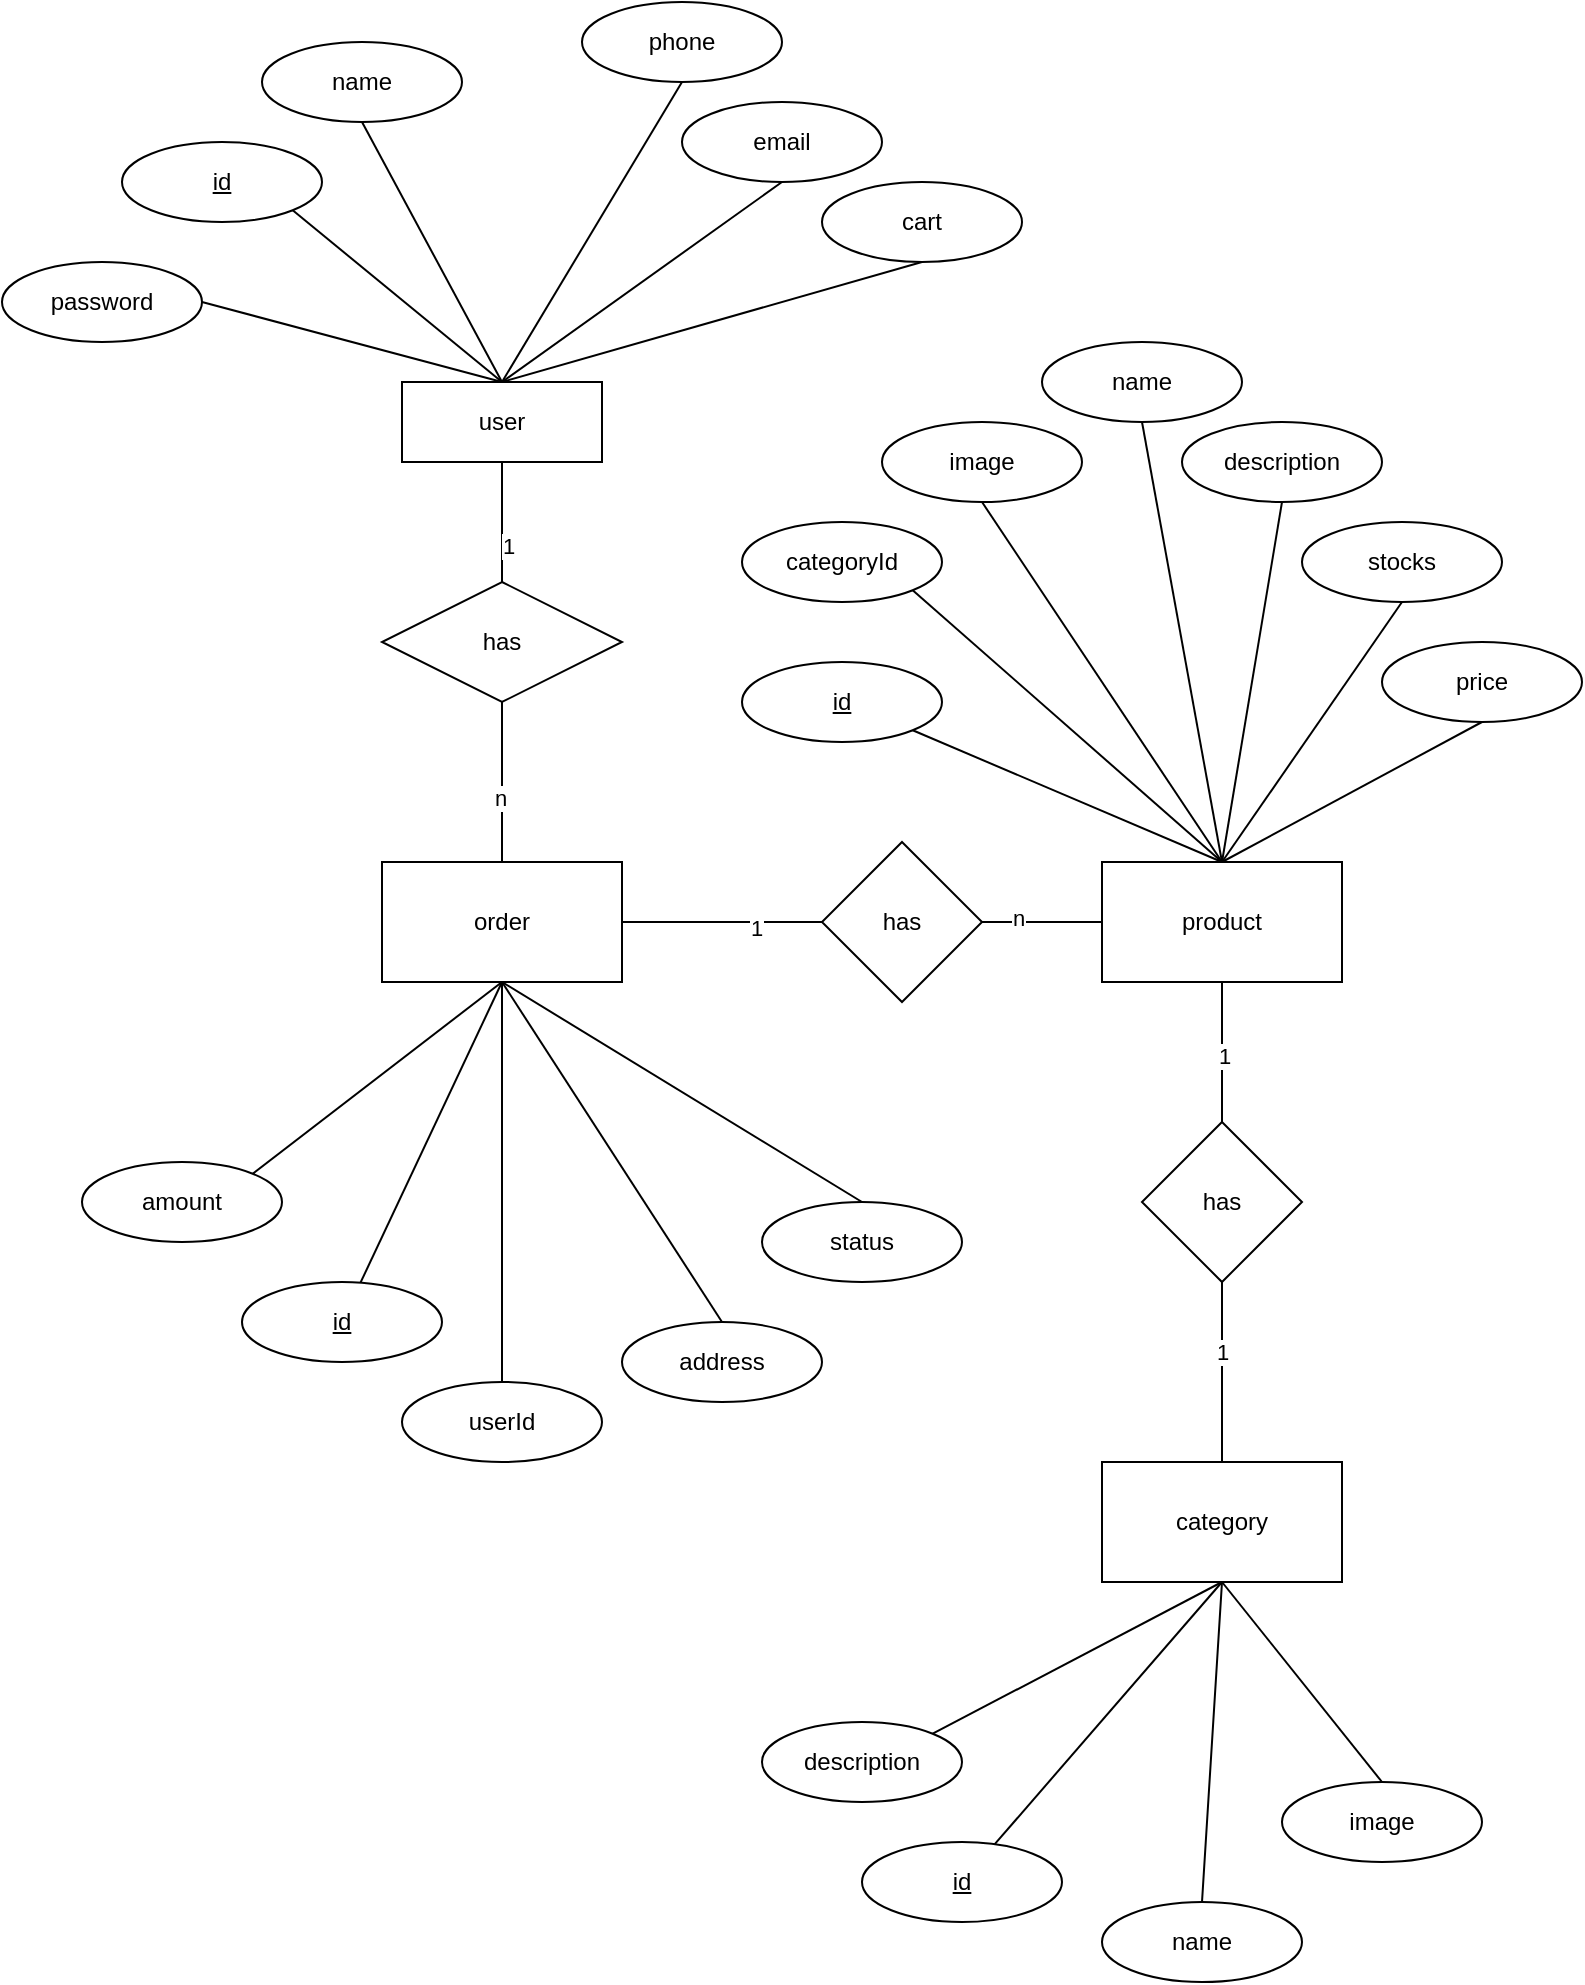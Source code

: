 <mxfile version="24.2.1" type="github">
  <diagram id="R2lEEEUBdFMjLlhIrx00" name="Page-1">
    <mxGraphModel dx="1259" dy="673" grid="1" gridSize="10" guides="1" tooltips="1" connect="1" arrows="1" fold="1" page="1" pageScale="1" pageWidth="850" pageHeight="1100" math="0" shadow="0" extFonts="Permanent Marker^https://fonts.googleapis.com/css?family=Permanent+Marker">
      <root>
        <mxCell id="0" />
        <mxCell id="1" parent="0" />
        <mxCell id="UcPua-DJIdnO7vjkErRE-25" value="user" style="whiteSpace=wrap;html=1;align=center;" parent="1" vertex="1">
          <mxGeometry x="360" y="190" width="100" height="40" as="geometry" />
        </mxCell>
        <mxCell id="UcPua-DJIdnO7vjkErRE-26" value="id" style="ellipse;whiteSpace=wrap;html=1;align=center;fontStyle=4;" parent="1" vertex="1">
          <mxGeometry x="220" y="70" width="100" height="40" as="geometry" />
        </mxCell>
        <mxCell id="UcPua-DJIdnO7vjkErRE-28" value="" style="endArrow=none;html=1;rounded=0;exitX=1;exitY=1;exitDx=0;exitDy=0;entryX=0.5;entryY=0;entryDx=0;entryDy=0;" parent="1" source="UcPua-DJIdnO7vjkErRE-26" target="UcPua-DJIdnO7vjkErRE-25" edge="1">
          <mxGeometry relative="1" as="geometry">
            <mxPoint x="330" y="210" as="sourcePoint" />
            <mxPoint x="490" y="210" as="targetPoint" />
          </mxGeometry>
        </mxCell>
        <mxCell id="UcPua-DJIdnO7vjkErRE-41" value="name" style="ellipse;whiteSpace=wrap;html=1;align=center;" parent="1" vertex="1">
          <mxGeometry x="290" y="20" width="100" height="40" as="geometry" />
        </mxCell>
        <mxCell id="UcPua-DJIdnO7vjkErRE-42" value="" style="endArrow=none;html=1;rounded=0;exitX=0.5;exitY=1;exitDx=0;exitDy=0;" parent="1" source="UcPua-DJIdnO7vjkErRE-41" edge="1">
          <mxGeometry relative="1" as="geometry">
            <mxPoint x="420" y="110" as="sourcePoint" />
            <mxPoint x="410" y="190" as="targetPoint" />
          </mxGeometry>
        </mxCell>
        <mxCell id="UcPua-DJIdnO7vjkErRE-45" value="phone" style="ellipse;whiteSpace=wrap;html=1;align=center;" parent="1" vertex="1">
          <mxGeometry x="450" width="100" height="40" as="geometry" />
        </mxCell>
        <mxCell id="UcPua-DJIdnO7vjkErRE-46" value="" style="endArrow=none;html=1;rounded=0;exitX=0.5;exitY=1;exitDx=0;exitDy=0;entryX=0.5;entryY=0;entryDx=0;entryDy=0;" parent="1" source="UcPua-DJIdnO7vjkErRE-45" target="UcPua-DJIdnO7vjkErRE-25" edge="1">
          <mxGeometry relative="1" as="geometry">
            <mxPoint x="635" y="90" as="sourcePoint" />
            <mxPoint x="500" y="180" as="targetPoint" />
          </mxGeometry>
        </mxCell>
        <mxCell id="UcPua-DJIdnO7vjkErRE-47" value="email" style="ellipse;whiteSpace=wrap;html=1;align=center;" parent="1" vertex="1">
          <mxGeometry x="500" y="50" width="100" height="40" as="geometry" />
        </mxCell>
        <mxCell id="UcPua-DJIdnO7vjkErRE-48" value="" style="endArrow=none;html=1;rounded=0;exitX=0.5;exitY=1;exitDx=0;exitDy=0;" parent="1" source="UcPua-DJIdnO7vjkErRE-47" edge="1">
          <mxGeometry relative="1" as="geometry">
            <mxPoint x="735" y="140" as="sourcePoint" />
            <mxPoint x="410" y="190" as="targetPoint" />
          </mxGeometry>
        </mxCell>
        <mxCell id="UcPua-DJIdnO7vjkErRE-49" value="cart" style="ellipse;whiteSpace=wrap;html=1;align=center;" parent="1" vertex="1">
          <mxGeometry x="570" y="90" width="100" height="40" as="geometry" />
        </mxCell>
        <mxCell id="UcPua-DJIdnO7vjkErRE-50" value="" style="endArrow=none;html=1;rounded=0;exitX=0.5;exitY=1;exitDx=0;exitDy=0;entryX=0.5;entryY=0;entryDx=0;entryDy=0;" parent="1" source="UcPua-DJIdnO7vjkErRE-49" target="UcPua-DJIdnO7vjkErRE-25" edge="1">
          <mxGeometry relative="1" as="geometry">
            <mxPoint x="805" y="180" as="sourcePoint" />
            <mxPoint x="480" y="230" as="targetPoint" />
          </mxGeometry>
        </mxCell>
        <mxCell id="UcPua-DJIdnO7vjkErRE-54" value="password" style="ellipse;whiteSpace=wrap;html=1;align=center;" parent="1" vertex="1">
          <mxGeometry x="160" y="130" width="100" height="40" as="geometry" />
        </mxCell>
        <mxCell id="UcPua-DJIdnO7vjkErRE-55" value="" style="endArrow=none;html=1;rounded=0;exitX=1;exitY=0.5;exitDx=0;exitDy=0;entryX=0.5;entryY=0;entryDx=0;entryDy=0;" parent="1" source="UcPua-DJIdnO7vjkErRE-54" target="UcPua-DJIdnO7vjkErRE-25" edge="1">
          <mxGeometry relative="1" as="geometry">
            <mxPoint x="430" y="120" as="sourcePoint" />
            <mxPoint x="420" y="200" as="targetPoint" />
          </mxGeometry>
        </mxCell>
        <mxCell id="UcPua-DJIdnO7vjkErRE-57" value="has" style="shape=rhombus;perimeter=rhombusPerimeter;whiteSpace=wrap;html=1;align=center;" parent="1" vertex="1">
          <mxGeometry x="350" y="290" width="120" height="60" as="geometry" />
        </mxCell>
        <mxCell id="UcPua-DJIdnO7vjkErRE-63" value="order" style="whiteSpace=wrap;html=1;" parent="1" vertex="1">
          <mxGeometry x="350" y="430" width="120" height="60" as="geometry" />
        </mxCell>
        <mxCell id="UcPua-DJIdnO7vjkErRE-69" value="has" style="rhombus;whiteSpace=wrap;html=1;" parent="1" vertex="1">
          <mxGeometry x="570" y="420" width="80" height="80" as="geometry" />
        </mxCell>
        <mxCell id="UcPua-DJIdnO7vjkErRE-71" value="product" style="whiteSpace=wrap;html=1;" parent="1" vertex="1">
          <mxGeometry x="710" y="430" width="120" height="60" as="geometry" />
        </mxCell>
        <mxCell id="UcPua-DJIdnO7vjkErRE-73" value="has" style="rhombus;whiteSpace=wrap;html=1;" parent="1" vertex="1">
          <mxGeometry x="730" y="560" width="80" height="80" as="geometry" />
        </mxCell>
        <mxCell id="UcPua-DJIdnO7vjkErRE-75" value="category" style="whiteSpace=wrap;html=1;" parent="1" vertex="1">
          <mxGeometry x="710" y="730" width="120" height="60" as="geometry" />
        </mxCell>
        <mxCell id="UcPua-DJIdnO7vjkErRE-110" value="id" style="ellipse;whiteSpace=wrap;html=1;align=center;fontStyle=4;" parent="1" vertex="1">
          <mxGeometry x="530" y="330" width="100" height="40" as="geometry" />
        </mxCell>
        <mxCell id="UcPua-DJIdnO7vjkErRE-111" value="" style="endArrow=none;html=1;rounded=0;exitX=1;exitY=1;exitDx=0;exitDy=0;entryX=0.5;entryY=0;entryDx=0;entryDy=0;" parent="1" source="UcPua-DJIdnO7vjkErRE-110" edge="1">
          <mxGeometry relative="1" as="geometry">
            <mxPoint x="690" y="450" as="sourcePoint" />
            <mxPoint x="770" y="430" as="targetPoint" />
          </mxGeometry>
        </mxCell>
        <mxCell id="UcPua-DJIdnO7vjkErRE-114" value="name" style="ellipse;whiteSpace=wrap;html=1;align=center;" parent="1" vertex="1">
          <mxGeometry x="680" y="170" width="100" height="40" as="geometry" />
        </mxCell>
        <mxCell id="UcPua-DJIdnO7vjkErRE-115" value="" style="endArrow=none;html=1;rounded=0;exitX=0.5;exitY=1;exitDx=0;exitDy=0;" parent="1" source="UcPua-DJIdnO7vjkErRE-114" edge="1">
          <mxGeometry relative="1" as="geometry">
            <mxPoint x="905" y="340" as="sourcePoint" />
            <mxPoint x="770" y="430" as="targetPoint" />
          </mxGeometry>
        </mxCell>
        <mxCell id="UcPua-DJIdnO7vjkErRE-118" value="stocks" style="ellipse;whiteSpace=wrap;html=1;align=center;" parent="1" vertex="1">
          <mxGeometry x="810" y="260" width="100" height="40" as="geometry" />
        </mxCell>
        <mxCell id="UcPua-DJIdnO7vjkErRE-119" value="" style="endArrow=none;html=1;rounded=0;exitX=0.5;exitY=1;exitDx=0;exitDy=0;" parent="1" source="UcPua-DJIdnO7vjkErRE-118" edge="1">
          <mxGeometry relative="1" as="geometry">
            <mxPoint x="1095" y="380" as="sourcePoint" />
            <mxPoint x="770" y="430" as="targetPoint" />
          </mxGeometry>
        </mxCell>
        <mxCell id="UcPua-DJIdnO7vjkErRE-120" value="price" style="ellipse;whiteSpace=wrap;html=1;align=center;" parent="1" vertex="1">
          <mxGeometry x="850" y="320" width="100" height="40" as="geometry" />
        </mxCell>
        <mxCell id="UcPua-DJIdnO7vjkErRE-121" value="" style="endArrow=none;html=1;rounded=0;exitX=0.5;exitY=1;exitDx=0;exitDy=0;entryX=0.5;entryY=0;entryDx=0;entryDy=0;" parent="1" source="UcPua-DJIdnO7vjkErRE-120" edge="1">
          <mxGeometry relative="1" as="geometry">
            <mxPoint x="1165" y="420" as="sourcePoint" />
            <mxPoint x="770" y="430" as="targetPoint" />
          </mxGeometry>
        </mxCell>
        <mxCell id="UcPua-DJIdnO7vjkErRE-122" value="categoryId" style="ellipse;whiteSpace=wrap;html=1;align=center;" parent="1" vertex="1">
          <mxGeometry x="530" y="260" width="100" height="40" as="geometry" />
        </mxCell>
        <mxCell id="UcPua-DJIdnO7vjkErRE-123" value="" style="endArrow=none;html=1;rounded=0;exitX=1;exitY=1;exitDx=0;exitDy=0;entryX=0.5;entryY=0;entryDx=0;entryDy=0;" parent="1" source="UcPua-DJIdnO7vjkErRE-122" edge="1">
          <mxGeometry relative="1" as="geometry">
            <mxPoint x="790" y="360" as="sourcePoint" />
            <mxPoint x="770" y="430" as="targetPoint" />
          </mxGeometry>
        </mxCell>
        <mxCell id="UcPua-DJIdnO7vjkErRE-124" value="description" style="ellipse;whiteSpace=wrap;html=1;align=center;" parent="1" vertex="1">
          <mxGeometry x="750" y="210" width="100" height="40" as="geometry" />
        </mxCell>
        <mxCell id="UcPua-DJIdnO7vjkErRE-125" value="" style="endArrow=none;html=1;rounded=0;exitX=0.5;exitY=1;exitDx=0;exitDy=0;entryX=0.5;entryY=0;entryDx=0;entryDy=0;" parent="1" source="UcPua-DJIdnO7vjkErRE-124" target="UcPua-DJIdnO7vjkErRE-71" edge="1">
          <mxGeometry relative="1" as="geometry">
            <mxPoint x="1055" y="330" as="sourcePoint" />
            <mxPoint x="730" y="380" as="targetPoint" />
          </mxGeometry>
        </mxCell>
        <mxCell id="UcPua-DJIdnO7vjkErRE-126" value="image" style="ellipse;whiteSpace=wrap;html=1;align=center;" parent="1" vertex="1">
          <mxGeometry x="600" y="210" width="100" height="40" as="geometry" />
        </mxCell>
        <mxCell id="UcPua-DJIdnO7vjkErRE-127" value="" style="endArrow=none;html=1;rounded=0;exitX=0.5;exitY=1;exitDx=0;exitDy=0;entryX=0.5;entryY=0;entryDx=0;entryDy=0;" parent="1" source="UcPua-DJIdnO7vjkErRE-126" target="UcPua-DJIdnO7vjkErRE-71" edge="1">
          <mxGeometry relative="1" as="geometry">
            <mxPoint x="835" y="400" as="sourcePoint" />
            <mxPoint x="770" y="470" as="targetPoint" />
          </mxGeometry>
        </mxCell>
        <mxCell id="UcPua-DJIdnO7vjkErRE-140" value="id" style="ellipse;whiteSpace=wrap;html=1;align=center;fontStyle=4;direction=east;" parent="1" vertex="1">
          <mxGeometry x="280" y="640" width="100" height="40" as="geometry" />
        </mxCell>
        <mxCell id="UcPua-DJIdnO7vjkErRE-141" value="" style="endArrow=none;html=1;rounded=0;entryX=0.5;entryY=1;entryDx=0;entryDy=0;" parent="1" source="UcPua-DJIdnO7vjkErRE-140" target="UcPua-DJIdnO7vjkErRE-63" edge="1">
          <mxGeometry relative="1" as="geometry">
            <mxPoint x="310" y="780" as="sourcePoint" />
            <mxPoint x="390" y="760" as="targetPoint" />
          </mxGeometry>
        </mxCell>
        <mxCell id="UcPua-DJIdnO7vjkErRE-142" value="userId" style="ellipse;whiteSpace=wrap;html=1;align=center;direction=east;" parent="1" vertex="1">
          <mxGeometry x="360" y="690" width="100" height="40" as="geometry" />
        </mxCell>
        <mxCell id="UcPua-DJIdnO7vjkErRE-143" value="" style="endArrow=none;html=1;rounded=0;exitX=0.5;exitY=0;exitDx=0;exitDy=0;entryX=0.5;entryY=1;entryDx=0;entryDy=0;" parent="1" source="UcPua-DJIdnO7vjkErRE-142" target="UcPua-DJIdnO7vjkErRE-63" edge="1">
          <mxGeometry relative="1" as="geometry">
            <mxPoint x="400" y="680" as="sourcePoint" />
            <mxPoint x="390" y="760" as="targetPoint" />
          </mxGeometry>
        </mxCell>
        <mxCell id="UcPua-DJIdnO7vjkErRE-144" value="address" style="ellipse;whiteSpace=wrap;html=1;align=center;direction=east;" parent="1" vertex="1">
          <mxGeometry x="470" y="660" width="100" height="40" as="geometry" />
        </mxCell>
        <mxCell id="UcPua-DJIdnO7vjkErRE-145" value="" style="endArrow=none;html=1;rounded=0;exitX=0.5;exitY=0;exitDx=0;exitDy=0;entryX=0.5;entryY=1;entryDx=0;entryDy=0;" parent="1" source="UcPua-DJIdnO7vjkErRE-144" target="UcPua-DJIdnO7vjkErRE-63" edge="1">
          <mxGeometry relative="1" as="geometry">
            <mxPoint x="525" y="670" as="sourcePoint" />
            <mxPoint x="390" y="760" as="targetPoint" />
          </mxGeometry>
        </mxCell>
        <mxCell id="UcPua-DJIdnO7vjkErRE-146" value="status" style="ellipse;whiteSpace=wrap;html=1;align=center;direction=east;" parent="1" vertex="1">
          <mxGeometry x="540" y="600" width="100" height="40" as="geometry" />
        </mxCell>
        <mxCell id="UcPua-DJIdnO7vjkErRE-147" value="" style="endArrow=none;html=1;rounded=0;exitX=0.5;exitY=0;exitDx=0;exitDy=0;entryX=0.5;entryY=1;entryDx=0;entryDy=0;" parent="1" source="UcPua-DJIdnO7vjkErRE-146" target="UcPua-DJIdnO7vjkErRE-63" edge="1">
          <mxGeometry relative="1" as="geometry">
            <mxPoint x="615" y="660" as="sourcePoint" />
            <mxPoint x="390" y="760" as="targetPoint" />
          </mxGeometry>
        </mxCell>
        <mxCell id="UcPua-DJIdnO7vjkErRE-152" value="amount" style="ellipse;whiteSpace=wrap;html=1;align=center;direction=east;" parent="1" vertex="1">
          <mxGeometry x="200" y="580" width="100" height="40" as="geometry" />
        </mxCell>
        <mxCell id="UcPua-DJIdnO7vjkErRE-153" value="" style="endArrow=none;html=1;rounded=0;exitX=1;exitY=0;exitDx=0;exitDy=0;entryX=0.5;entryY=1;entryDx=0;entryDy=0;" parent="1" source="UcPua-DJIdnO7vjkErRE-152" target="UcPua-DJIdnO7vjkErRE-63" edge="1">
          <mxGeometry relative="1" as="geometry">
            <mxPoint x="410" y="690" as="sourcePoint" />
            <mxPoint x="390" y="760" as="targetPoint" />
          </mxGeometry>
        </mxCell>
        <mxCell id="UcPua-DJIdnO7vjkErRE-185" value="id" style="ellipse;whiteSpace=wrap;html=1;align=center;fontStyle=4;direction=east;" parent="1" vertex="1">
          <mxGeometry x="590" y="920" width="100" height="40" as="geometry" />
        </mxCell>
        <mxCell id="UcPua-DJIdnO7vjkErRE-186" value="" style="endArrow=none;html=1;rounded=0;entryX=0.5;entryY=1;entryDx=0;entryDy=0;" parent="1" source="UcPua-DJIdnO7vjkErRE-185" edge="1">
          <mxGeometry relative="1" as="geometry">
            <mxPoint x="670" y="1080" as="sourcePoint" />
            <mxPoint x="770" y="790" as="targetPoint" />
          </mxGeometry>
        </mxCell>
        <mxCell id="UcPua-DJIdnO7vjkErRE-187" value="name" style="ellipse;whiteSpace=wrap;html=1;align=center;direction=east;" parent="1" vertex="1">
          <mxGeometry x="710" y="950" width="100" height="40" as="geometry" />
        </mxCell>
        <mxCell id="UcPua-DJIdnO7vjkErRE-188" value="" style="endArrow=none;html=1;rounded=0;exitX=0.5;exitY=0;exitDx=0;exitDy=0;entryX=0.5;entryY=1;entryDx=0;entryDy=0;" parent="1" source="UcPua-DJIdnO7vjkErRE-187" edge="1">
          <mxGeometry relative="1" as="geometry">
            <mxPoint x="760" y="980" as="sourcePoint" />
            <mxPoint x="770" y="790" as="targetPoint" />
          </mxGeometry>
        </mxCell>
        <mxCell id="UcPua-DJIdnO7vjkErRE-189" value="image" style="ellipse;whiteSpace=wrap;html=1;align=center;direction=east;" parent="1" vertex="1">
          <mxGeometry x="800" y="890" width="100" height="40" as="geometry" />
        </mxCell>
        <mxCell id="UcPua-DJIdnO7vjkErRE-190" value="" style="endArrow=none;html=1;rounded=0;exitX=0.5;exitY=0;exitDx=0;exitDy=0;entryX=0.5;entryY=1;entryDx=0;entryDy=0;" parent="1" source="UcPua-DJIdnO7vjkErRE-189" edge="1">
          <mxGeometry relative="1" as="geometry">
            <mxPoint x="885" y="970" as="sourcePoint" />
            <mxPoint x="770" y="790" as="targetPoint" />
          </mxGeometry>
        </mxCell>
        <mxCell id="UcPua-DJIdnO7vjkErRE-193" value="description" style="ellipse;whiteSpace=wrap;html=1;align=center;direction=east;" parent="1" vertex="1">
          <mxGeometry x="540" y="860" width="100" height="40" as="geometry" />
        </mxCell>
        <mxCell id="UcPua-DJIdnO7vjkErRE-194" value="" style="endArrow=none;html=1;rounded=0;exitX=1;exitY=0;exitDx=0;exitDy=0;entryX=0.5;entryY=1;entryDx=0;entryDy=0;" parent="1" source="UcPua-DJIdnO7vjkErRE-193" edge="1">
          <mxGeometry relative="1" as="geometry">
            <mxPoint x="770" y="990" as="sourcePoint" />
            <mxPoint x="770" y="790" as="targetPoint" />
          </mxGeometry>
        </mxCell>
        <mxCell id="waW0AH9wMMdtMN_JN0Wc-10" value="" style="endArrow=none;html=1;rounded=0;entryX=0.5;entryY=1;entryDx=0;entryDy=0;" parent="1" source="UcPua-DJIdnO7vjkErRE-63" target="UcPua-DJIdnO7vjkErRE-57" edge="1">
          <mxGeometry width="50" height="50" relative="1" as="geometry">
            <mxPoint x="360" y="460" as="sourcePoint" />
            <mxPoint x="410" y="410" as="targetPoint" />
          </mxGeometry>
        </mxCell>
        <mxCell id="waW0AH9wMMdtMN_JN0Wc-11" value="n" style="edgeLabel;html=1;align=center;verticalAlign=middle;resizable=0;points=[];" parent="waW0AH9wMMdtMN_JN0Wc-10" vertex="1" connectable="0">
          <mxGeometry x="-0.191" y="1" relative="1" as="geometry">
            <mxPoint as="offset" />
          </mxGeometry>
        </mxCell>
        <mxCell id="waW0AH9wMMdtMN_JN0Wc-12" value="" style="endArrow=none;html=1;rounded=0;exitX=0.5;exitY=0;exitDx=0;exitDy=0;entryX=0.5;entryY=1;entryDx=0;entryDy=0;" parent="1" source="UcPua-DJIdnO7vjkErRE-57" target="UcPua-DJIdnO7vjkErRE-25" edge="1">
          <mxGeometry width="50" height="50" relative="1" as="geometry">
            <mxPoint x="360" y="260" as="sourcePoint" />
            <mxPoint x="410" y="240" as="targetPoint" />
          </mxGeometry>
        </mxCell>
        <mxCell id="waW0AH9wMMdtMN_JN0Wc-13" value="1" style="edgeLabel;html=1;align=center;verticalAlign=middle;resizable=0;points=[];" parent="waW0AH9wMMdtMN_JN0Wc-12" vertex="1" connectable="0">
          <mxGeometry x="-0.403" y="-3" relative="1" as="geometry">
            <mxPoint as="offset" />
          </mxGeometry>
        </mxCell>
        <mxCell id="waW0AH9wMMdtMN_JN0Wc-15" value="" style="endArrow=none;html=1;rounded=0;exitX=1;exitY=0.5;exitDx=0;exitDy=0;entryX=0;entryY=0.5;entryDx=0;entryDy=0;" parent="1" source="UcPua-DJIdnO7vjkErRE-63" target="UcPua-DJIdnO7vjkErRE-69" edge="1">
          <mxGeometry width="50" height="50" relative="1" as="geometry">
            <mxPoint x="360" y="450" as="sourcePoint" />
            <mxPoint x="410" y="400" as="targetPoint" />
          </mxGeometry>
        </mxCell>
        <mxCell id="waW0AH9wMMdtMN_JN0Wc-16" value="1" style="edgeLabel;html=1;align=center;verticalAlign=middle;resizable=0;points=[];" parent="waW0AH9wMMdtMN_JN0Wc-15" vertex="1" connectable="0">
          <mxGeometry x="0.331" y="-3" relative="1" as="geometry">
            <mxPoint as="offset" />
          </mxGeometry>
        </mxCell>
        <mxCell id="waW0AH9wMMdtMN_JN0Wc-17" value="" style="endArrow=none;html=1;rounded=0;entryX=0;entryY=0.5;entryDx=0;entryDy=0;" parent="1" target="UcPua-DJIdnO7vjkErRE-71" edge="1">
          <mxGeometry width="50" height="50" relative="1" as="geometry">
            <mxPoint x="650" y="460" as="sourcePoint" />
            <mxPoint x="410" y="400" as="targetPoint" />
          </mxGeometry>
        </mxCell>
        <mxCell id="waW0AH9wMMdtMN_JN0Wc-18" value="n" style="edgeLabel;html=1;align=center;verticalAlign=middle;resizable=0;points=[];" parent="waW0AH9wMMdtMN_JN0Wc-17" vertex="1" connectable="0">
          <mxGeometry x="-0.415" y="2" relative="1" as="geometry">
            <mxPoint as="offset" />
          </mxGeometry>
        </mxCell>
        <mxCell id="waW0AH9wMMdtMN_JN0Wc-19" value="" style="endArrow=none;html=1;rounded=0;exitX=0.5;exitY=0;exitDx=0;exitDy=0;" parent="1" source="UcPua-DJIdnO7vjkErRE-73" target="UcPua-DJIdnO7vjkErRE-71" edge="1">
          <mxGeometry width="50" height="50" relative="1" as="geometry">
            <mxPoint x="360" y="520" as="sourcePoint" />
            <mxPoint x="410" y="470" as="targetPoint" />
          </mxGeometry>
        </mxCell>
        <mxCell id="waW0AH9wMMdtMN_JN0Wc-20" value="1" style="edgeLabel;html=1;align=center;verticalAlign=middle;resizable=0;points=[];" parent="waW0AH9wMMdtMN_JN0Wc-19" vertex="1" connectable="0">
          <mxGeometry x="-0.044" y="-1" relative="1" as="geometry">
            <mxPoint as="offset" />
          </mxGeometry>
        </mxCell>
        <mxCell id="waW0AH9wMMdtMN_JN0Wc-21" value="" style="endArrow=none;html=1;rounded=0;entryX=0.5;entryY=1;entryDx=0;entryDy=0;exitX=0.5;exitY=0;exitDx=0;exitDy=0;" parent="1" source="UcPua-DJIdnO7vjkErRE-75" target="UcPua-DJIdnO7vjkErRE-73" edge="1">
          <mxGeometry width="50" height="50" relative="1" as="geometry">
            <mxPoint x="360" y="710" as="sourcePoint" />
            <mxPoint x="410" y="660" as="targetPoint" />
          </mxGeometry>
        </mxCell>
        <mxCell id="waW0AH9wMMdtMN_JN0Wc-22" value="1" style="edgeLabel;html=1;align=center;verticalAlign=middle;resizable=0;points=[];" parent="waW0AH9wMMdtMN_JN0Wc-21" vertex="1" connectable="0">
          <mxGeometry x="0.222" relative="1" as="geometry">
            <mxPoint as="offset" />
          </mxGeometry>
        </mxCell>
      </root>
    </mxGraphModel>
  </diagram>
</mxfile>
